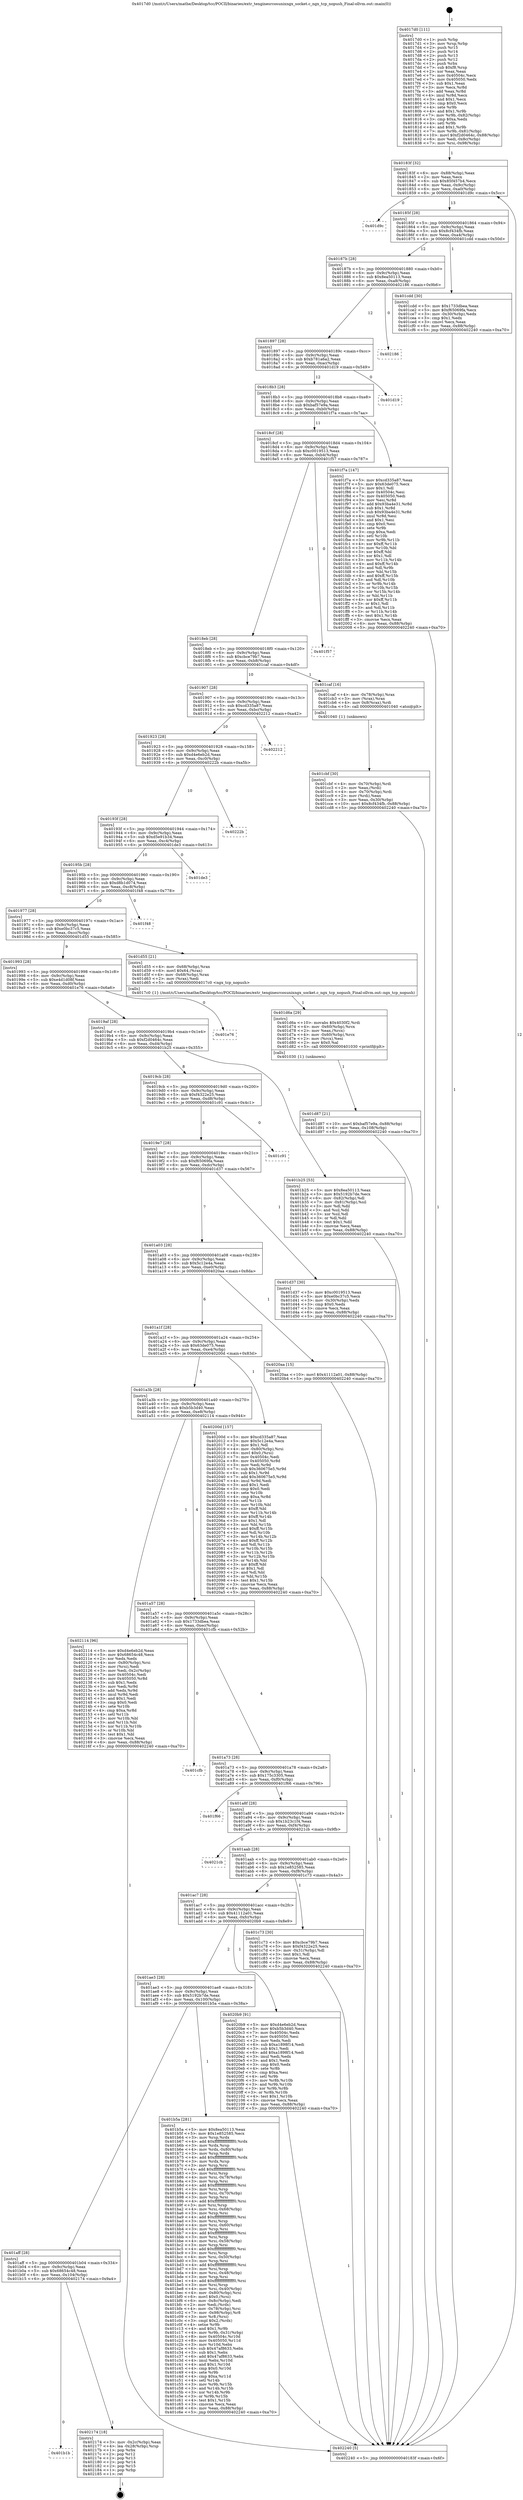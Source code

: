 digraph "0x4017d0" {
  label = "0x4017d0 (/mnt/c/Users/mathe/Desktop/tcc/POCII/binaries/extr_tenginesrcosunixngx_socket.c_ngx_tcp_nopush_Final-ollvm.out::main(0))"
  labelloc = "t"
  node[shape=record]

  Entry [label="",width=0.3,height=0.3,shape=circle,fillcolor=black,style=filled]
  "0x40183f" [label="{
     0x40183f [32]\l
     | [instrs]\l
     &nbsp;&nbsp;0x40183f \<+6\>: mov -0x88(%rbp),%eax\l
     &nbsp;&nbsp;0x401845 \<+2\>: mov %eax,%ecx\l
     &nbsp;&nbsp;0x401847 \<+6\>: sub $0x85f457b4,%ecx\l
     &nbsp;&nbsp;0x40184d \<+6\>: mov %eax,-0x9c(%rbp)\l
     &nbsp;&nbsp;0x401853 \<+6\>: mov %ecx,-0xa0(%rbp)\l
     &nbsp;&nbsp;0x401859 \<+6\>: je 0000000000401d9c \<main+0x5cc\>\l
  }"]
  "0x401d9c" [label="{
     0x401d9c\l
  }", style=dashed]
  "0x40185f" [label="{
     0x40185f [28]\l
     | [instrs]\l
     &nbsp;&nbsp;0x40185f \<+5\>: jmp 0000000000401864 \<main+0x94\>\l
     &nbsp;&nbsp;0x401864 \<+6\>: mov -0x9c(%rbp),%eax\l
     &nbsp;&nbsp;0x40186a \<+5\>: sub $0x8cf434fb,%eax\l
     &nbsp;&nbsp;0x40186f \<+6\>: mov %eax,-0xa4(%rbp)\l
     &nbsp;&nbsp;0x401875 \<+6\>: je 0000000000401cdd \<main+0x50d\>\l
  }"]
  Exit [label="",width=0.3,height=0.3,shape=circle,fillcolor=black,style=filled,peripheries=2]
  "0x401cdd" [label="{
     0x401cdd [30]\l
     | [instrs]\l
     &nbsp;&nbsp;0x401cdd \<+5\>: mov $0x1733dbea,%eax\l
     &nbsp;&nbsp;0x401ce2 \<+5\>: mov $0xf65069fa,%ecx\l
     &nbsp;&nbsp;0x401ce7 \<+3\>: mov -0x30(%rbp),%edx\l
     &nbsp;&nbsp;0x401cea \<+3\>: cmp $0x1,%edx\l
     &nbsp;&nbsp;0x401ced \<+3\>: cmovl %ecx,%eax\l
     &nbsp;&nbsp;0x401cf0 \<+6\>: mov %eax,-0x88(%rbp)\l
     &nbsp;&nbsp;0x401cf6 \<+5\>: jmp 0000000000402240 \<main+0xa70\>\l
  }"]
  "0x40187b" [label="{
     0x40187b [28]\l
     | [instrs]\l
     &nbsp;&nbsp;0x40187b \<+5\>: jmp 0000000000401880 \<main+0xb0\>\l
     &nbsp;&nbsp;0x401880 \<+6\>: mov -0x9c(%rbp),%eax\l
     &nbsp;&nbsp;0x401886 \<+5\>: sub $0x8ea50113,%eax\l
     &nbsp;&nbsp;0x40188b \<+6\>: mov %eax,-0xa8(%rbp)\l
     &nbsp;&nbsp;0x401891 \<+6\>: je 0000000000402186 \<main+0x9b6\>\l
  }"]
  "0x401b1b" [label="{
     0x401b1b\l
  }", style=dashed]
  "0x402186" [label="{
     0x402186\l
  }", style=dashed]
  "0x401897" [label="{
     0x401897 [28]\l
     | [instrs]\l
     &nbsp;&nbsp;0x401897 \<+5\>: jmp 000000000040189c \<main+0xcc\>\l
     &nbsp;&nbsp;0x40189c \<+6\>: mov -0x9c(%rbp),%eax\l
     &nbsp;&nbsp;0x4018a2 \<+5\>: sub $0xb781a6a2,%eax\l
     &nbsp;&nbsp;0x4018a7 \<+6\>: mov %eax,-0xac(%rbp)\l
     &nbsp;&nbsp;0x4018ad \<+6\>: je 0000000000401d19 \<main+0x549\>\l
  }"]
  "0x402174" [label="{
     0x402174 [18]\l
     | [instrs]\l
     &nbsp;&nbsp;0x402174 \<+3\>: mov -0x2c(%rbp),%eax\l
     &nbsp;&nbsp;0x402177 \<+4\>: lea -0x28(%rbp),%rsp\l
     &nbsp;&nbsp;0x40217b \<+1\>: pop %rbx\l
     &nbsp;&nbsp;0x40217c \<+2\>: pop %r12\l
     &nbsp;&nbsp;0x40217e \<+2\>: pop %r13\l
     &nbsp;&nbsp;0x402180 \<+2\>: pop %r14\l
     &nbsp;&nbsp;0x402182 \<+2\>: pop %r15\l
     &nbsp;&nbsp;0x402184 \<+1\>: pop %rbp\l
     &nbsp;&nbsp;0x402185 \<+1\>: ret\l
  }"]
  "0x401d19" [label="{
     0x401d19\l
  }", style=dashed]
  "0x4018b3" [label="{
     0x4018b3 [28]\l
     | [instrs]\l
     &nbsp;&nbsp;0x4018b3 \<+5\>: jmp 00000000004018b8 \<main+0xe8\>\l
     &nbsp;&nbsp;0x4018b8 \<+6\>: mov -0x9c(%rbp),%eax\l
     &nbsp;&nbsp;0x4018be \<+5\>: sub $0xbaf57e9a,%eax\l
     &nbsp;&nbsp;0x4018c3 \<+6\>: mov %eax,-0xb0(%rbp)\l
     &nbsp;&nbsp;0x4018c9 \<+6\>: je 0000000000401f7a \<main+0x7aa\>\l
  }"]
  "0x401d87" [label="{
     0x401d87 [21]\l
     | [instrs]\l
     &nbsp;&nbsp;0x401d87 \<+10\>: movl $0xbaf57e9a,-0x88(%rbp)\l
     &nbsp;&nbsp;0x401d91 \<+6\>: mov %eax,-0x108(%rbp)\l
     &nbsp;&nbsp;0x401d97 \<+5\>: jmp 0000000000402240 \<main+0xa70\>\l
  }"]
  "0x401f7a" [label="{
     0x401f7a [147]\l
     | [instrs]\l
     &nbsp;&nbsp;0x401f7a \<+5\>: mov $0xcd335a87,%eax\l
     &nbsp;&nbsp;0x401f7f \<+5\>: mov $0x63de075,%ecx\l
     &nbsp;&nbsp;0x401f84 \<+2\>: mov $0x1,%dl\l
     &nbsp;&nbsp;0x401f86 \<+7\>: mov 0x40504c,%esi\l
     &nbsp;&nbsp;0x401f8d \<+7\>: mov 0x405050,%edi\l
     &nbsp;&nbsp;0x401f94 \<+3\>: mov %esi,%r8d\l
     &nbsp;&nbsp;0x401f97 \<+7\>: add $0x93ba4e31,%r8d\l
     &nbsp;&nbsp;0x401f9e \<+4\>: sub $0x1,%r8d\l
     &nbsp;&nbsp;0x401fa2 \<+7\>: sub $0x93ba4e31,%r8d\l
     &nbsp;&nbsp;0x401fa9 \<+4\>: imul %r8d,%esi\l
     &nbsp;&nbsp;0x401fad \<+3\>: and $0x1,%esi\l
     &nbsp;&nbsp;0x401fb0 \<+3\>: cmp $0x0,%esi\l
     &nbsp;&nbsp;0x401fb3 \<+4\>: sete %r9b\l
     &nbsp;&nbsp;0x401fb7 \<+3\>: cmp $0xa,%edi\l
     &nbsp;&nbsp;0x401fba \<+4\>: setl %r10b\l
     &nbsp;&nbsp;0x401fbe \<+3\>: mov %r9b,%r11b\l
     &nbsp;&nbsp;0x401fc1 \<+4\>: xor $0xff,%r11b\l
     &nbsp;&nbsp;0x401fc5 \<+3\>: mov %r10b,%bl\l
     &nbsp;&nbsp;0x401fc8 \<+3\>: xor $0xff,%bl\l
     &nbsp;&nbsp;0x401fcb \<+3\>: xor $0x1,%dl\l
     &nbsp;&nbsp;0x401fce \<+3\>: mov %r11b,%r14b\l
     &nbsp;&nbsp;0x401fd1 \<+4\>: and $0xff,%r14b\l
     &nbsp;&nbsp;0x401fd5 \<+3\>: and %dl,%r9b\l
     &nbsp;&nbsp;0x401fd8 \<+3\>: mov %bl,%r15b\l
     &nbsp;&nbsp;0x401fdb \<+4\>: and $0xff,%r15b\l
     &nbsp;&nbsp;0x401fdf \<+3\>: and %dl,%r10b\l
     &nbsp;&nbsp;0x401fe2 \<+3\>: or %r9b,%r14b\l
     &nbsp;&nbsp;0x401fe5 \<+3\>: or %r10b,%r15b\l
     &nbsp;&nbsp;0x401fe8 \<+3\>: xor %r15b,%r14b\l
     &nbsp;&nbsp;0x401feb \<+3\>: or %bl,%r11b\l
     &nbsp;&nbsp;0x401fee \<+4\>: xor $0xff,%r11b\l
     &nbsp;&nbsp;0x401ff2 \<+3\>: or $0x1,%dl\l
     &nbsp;&nbsp;0x401ff5 \<+3\>: and %dl,%r11b\l
     &nbsp;&nbsp;0x401ff8 \<+3\>: or %r11b,%r14b\l
     &nbsp;&nbsp;0x401ffb \<+4\>: test $0x1,%r14b\l
     &nbsp;&nbsp;0x401fff \<+3\>: cmovne %ecx,%eax\l
     &nbsp;&nbsp;0x402002 \<+6\>: mov %eax,-0x88(%rbp)\l
     &nbsp;&nbsp;0x402008 \<+5\>: jmp 0000000000402240 \<main+0xa70\>\l
  }"]
  "0x4018cf" [label="{
     0x4018cf [28]\l
     | [instrs]\l
     &nbsp;&nbsp;0x4018cf \<+5\>: jmp 00000000004018d4 \<main+0x104\>\l
     &nbsp;&nbsp;0x4018d4 \<+6\>: mov -0x9c(%rbp),%eax\l
     &nbsp;&nbsp;0x4018da \<+5\>: sub $0xc0019513,%eax\l
     &nbsp;&nbsp;0x4018df \<+6\>: mov %eax,-0xb4(%rbp)\l
     &nbsp;&nbsp;0x4018e5 \<+6\>: je 0000000000401f57 \<main+0x787\>\l
  }"]
  "0x401d6a" [label="{
     0x401d6a [29]\l
     | [instrs]\l
     &nbsp;&nbsp;0x401d6a \<+10\>: movabs $0x4030f2,%rdi\l
     &nbsp;&nbsp;0x401d74 \<+4\>: mov -0x60(%rbp),%rcx\l
     &nbsp;&nbsp;0x401d78 \<+2\>: mov %eax,(%rcx)\l
     &nbsp;&nbsp;0x401d7a \<+4\>: mov -0x60(%rbp),%rcx\l
     &nbsp;&nbsp;0x401d7e \<+2\>: mov (%rcx),%esi\l
     &nbsp;&nbsp;0x401d80 \<+2\>: mov $0x0,%al\l
     &nbsp;&nbsp;0x401d82 \<+5\>: call 0000000000401030 \<printf@plt\>\l
     | [calls]\l
     &nbsp;&nbsp;0x401030 \{1\} (unknown)\l
  }"]
  "0x401f57" [label="{
     0x401f57\l
  }", style=dashed]
  "0x4018eb" [label="{
     0x4018eb [28]\l
     | [instrs]\l
     &nbsp;&nbsp;0x4018eb \<+5\>: jmp 00000000004018f0 \<main+0x120\>\l
     &nbsp;&nbsp;0x4018f0 \<+6\>: mov -0x9c(%rbp),%eax\l
     &nbsp;&nbsp;0x4018f6 \<+5\>: sub $0xcbce79b7,%eax\l
     &nbsp;&nbsp;0x4018fb \<+6\>: mov %eax,-0xb8(%rbp)\l
     &nbsp;&nbsp;0x401901 \<+6\>: je 0000000000401caf \<main+0x4df\>\l
  }"]
  "0x401cbf" [label="{
     0x401cbf [30]\l
     | [instrs]\l
     &nbsp;&nbsp;0x401cbf \<+4\>: mov -0x70(%rbp),%rdi\l
     &nbsp;&nbsp;0x401cc3 \<+2\>: mov %eax,(%rdi)\l
     &nbsp;&nbsp;0x401cc5 \<+4\>: mov -0x70(%rbp),%rdi\l
     &nbsp;&nbsp;0x401cc9 \<+2\>: mov (%rdi),%eax\l
     &nbsp;&nbsp;0x401ccb \<+3\>: mov %eax,-0x30(%rbp)\l
     &nbsp;&nbsp;0x401cce \<+10\>: movl $0x8cf434fb,-0x88(%rbp)\l
     &nbsp;&nbsp;0x401cd8 \<+5\>: jmp 0000000000402240 \<main+0xa70\>\l
  }"]
  "0x401caf" [label="{
     0x401caf [16]\l
     | [instrs]\l
     &nbsp;&nbsp;0x401caf \<+4\>: mov -0x78(%rbp),%rax\l
     &nbsp;&nbsp;0x401cb3 \<+3\>: mov (%rax),%rax\l
     &nbsp;&nbsp;0x401cb6 \<+4\>: mov 0x8(%rax),%rdi\l
     &nbsp;&nbsp;0x401cba \<+5\>: call 0000000000401040 \<atoi@plt\>\l
     | [calls]\l
     &nbsp;&nbsp;0x401040 \{1\} (unknown)\l
  }"]
  "0x401907" [label="{
     0x401907 [28]\l
     | [instrs]\l
     &nbsp;&nbsp;0x401907 \<+5\>: jmp 000000000040190c \<main+0x13c\>\l
     &nbsp;&nbsp;0x40190c \<+6\>: mov -0x9c(%rbp),%eax\l
     &nbsp;&nbsp;0x401912 \<+5\>: sub $0xcd335a87,%eax\l
     &nbsp;&nbsp;0x401917 \<+6\>: mov %eax,-0xbc(%rbp)\l
     &nbsp;&nbsp;0x40191d \<+6\>: je 0000000000402212 \<main+0xa42\>\l
  }"]
  "0x401aff" [label="{
     0x401aff [28]\l
     | [instrs]\l
     &nbsp;&nbsp;0x401aff \<+5\>: jmp 0000000000401b04 \<main+0x334\>\l
     &nbsp;&nbsp;0x401b04 \<+6\>: mov -0x9c(%rbp),%eax\l
     &nbsp;&nbsp;0x401b0a \<+5\>: sub $0x68654c48,%eax\l
     &nbsp;&nbsp;0x401b0f \<+6\>: mov %eax,-0x104(%rbp)\l
     &nbsp;&nbsp;0x401b15 \<+6\>: je 0000000000402174 \<main+0x9a4\>\l
  }"]
  "0x402212" [label="{
     0x402212\l
  }", style=dashed]
  "0x401923" [label="{
     0x401923 [28]\l
     | [instrs]\l
     &nbsp;&nbsp;0x401923 \<+5\>: jmp 0000000000401928 \<main+0x158\>\l
     &nbsp;&nbsp;0x401928 \<+6\>: mov -0x9c(%rbp),%eax\l
     &nbsp;&nbsp;0x40192e \<+5\>: sub $0xd4e6eb2d,%eax\l
     &nbsp;&nbsp;0x401933 \<+6\>: mov %eax,-0xc0(%rbp)\l
     &nbsp;&nbsp;0x401939 \<+6\>: je 000000000040222b \<main+0xa5b\>\l
  }"]
  "0x401b5a" [label="{
     0x401b5a [281]\l
     | [instrs]\l
     &nbsp;&nbsp;0x401b5a \<+5\>: mov $0x8ea50113,%eax\l
     &nbsp;&nbsp;0x401b5f \<+5\>: mov $0x1e852585,%ecx\l
     &nbsp;&nbsp;0x401b64 \<+3\>: mov %rsp,%rdx\l
     &nbsp;&nbsp;0x401b67 \<+4\>: add $0xfffffffffffffff0,%rdx\l
     &nbsp;&nbsp;0x401b6b \<+3\>: mov %rdx,%rsp\l
     &nbsp;&nbsp;0x401b6e \<+4\>: mov %rdx,-0x80(%rbp)\l
     &nbsp;&nbsp;0x401b72 \<+3\>: mov %rsp,%rdx\l
     &nbsp;&nbsp;0x401b75 \<+4\>: add $0xfffffffffffffff0,%rdx\l
     &nbsp;&nbsp;0x401b79 \<+3\>: mov %rdx,%rsp\l
     &nbsp;&nbsp;0x401b7c \<+3\>: mov %rsp,%rsi\l
     &nbsp;&nbsp;0x401b7f \<+4\>: add $0xfffffffffffffff0,%rsi\l
     &nbsp;&nbsp;0x401b83 \<+3\>: mov %rsi,%rsp\l
     &nbsp;&nbsp;0x401b86 \<+4\>: mov %rsi,-0x78(%rbp)\l
     &nbsp;&nbsp;0x401b8a \<+3\>: mov %rsp,%rsi\l
     &nbsp;&nbsp;0x401b8d \<+4\>: add $0xfffffffffffffff0,%rsi\l
     &nbsp;&nbsp;0x401b91 \<+3\>: mov %rsi,%rsp\l
     &nbsp;&nbsp;0x401b94 \<+4\>: mov %rsi,-0x70(%rbp)\l
     &nbsp;&nbsp;0x401b98 \<+3\>: mov %rsp,%rsi\l
     &nbsp;&nbsp;0x401b9b \<+4\>: add $0xfffffffffffffff0,%rsi\l
     &nbsp;&nbsp;0x401b9f \<+3\>: mov %rsi,%rsp\l
     &nbsp;&nbsp;0x401ba2 \<+4\>: mov %rsi,-0x68(%rbp)\l
     &nbsp;&nbsp;0x401ba6 \<+3\>: mov %rsp,%rsi\l
     &nbsp;&nbsp;0x401ba9 \<+4\>: add $0xfffffffffffffff0,%rsi\l
     &nbsp;&nbsp;0x401bad \<+3\>: mov %rsi,%rsp\l
     &nbsp;&nbsp;0x401bb0 \<+4\>: mov %rsi,-0x60(%rbp)\l
     &nbsp;&nbsp;0x401bb4 \<+3\>: mov %rsp,%rsi\l
     &nbsp;&nbsp;0x401bb7 \<+4\>: add $0xfffffffffffffff0,%rsi\l
     &nbsp;&nbsp;0x401bbb \<+3\>: mov %rsi,%rsp\l
     &nbsp;&nbsp;0x401bbe \<+4\>: mov %rsi,-0x58(%rbp)\l
     &nbsp;&nbsp;0x401bc2 \<+3\>: mov %rsp,%rsi\l
     &nbsp;&nbsp;0x401bc5 \<+4\>: add $0xfffffffffffffff0,%rsi\l
     &nbsp;&nbsp;0x401bc9 \<+3\>: mov %rsi,%rsp\l
     &nbsp;&nbsp;0x401bcc \<+4\>: mov %rsi,-0x50(%rbp)\l
     &nbsp;&nbsp;0x401bd0 \<+3\>: mov %rsp,%rsi\l
     &nbsp;&nbsp;0x401bd3 \<+4\>: add $0xfffffffffffffff0,%rsi\l
     &nbsp;&nbsp;0x401bd7 \<+3\>: mov %rsi,%rsp\l
     &nbsp;&nbsp;0x401bda \<+4\>: mov %rsi,-0x48(%rbp)\l
     &nbsp;&nbsp;0x401bde \<+3\>: mov %rsp,%rsi\l
     &nbsp;&nbsp;0x401be1 \<+4\>: add $0xfffffffffffffff0,%rsi\l
     &nbsp;&nbsp;0x401be5 \<+3\>: mov %rsi,%rsp\l
     &nbsp;&nbsp;0x401be8 \<+4\>: mov %rsi,-0x40(%rbp)\l
     &nbsp;&nbsp;0x401bec \<+4\>: mov -0x80(%rbp),%rsi\l
     &nbsp;&nbsp;0x401bf0 \<+6\>: movl $0x0,(%rsi)\l
     &nbsp;&nbsp;0x401bf6 \<+6\>: mov -0x8c(%rbp),%edi\l
     &nbsp;&nbsp;0x401bfc \<+2\>: mov %edi,(%rdx)\l
     &nbsp;&nbsp;0x401bfe \<+4\>: mov -0x78(%rbp),%rsi\l
     &nbsp;&nbsp;0x401c02 \<+7\>: mov -0x98(%rbp),%r8\l
     &nbsp;&nbsp;0x401c09 \<+3\>: mov %r8,(%rsi)\l
     &nbsp;&nbsp;0x401c0c \<+3\>: cmpl $0x2,(%rdx)\l
     &nbsp;&nbsp;0x401c0f \<+4\>: setne %r9b\l
     &nbsp;&nbsp;0x401c13 \<+4\>: and $0x1,%r9b\l
     &nbsp;&nbsp;0x401c17 \<+4\>: mov %r9b,-0x31(%rbp)\l
     &nbsp;&nbsp;0x401c1b \<+8\>: mov 0x40504c,%r10d\l
     &nbsp;&nbsp;0x401c23 \<+8\>: mov 0x405050,%r11d\l
     &nbsp;&nbsp;0x401c2b \<+3\>: mov %r10d,%ebx\l
     &nbsp;&nbsp;0x401c2e \<+6\>: sub $0x47af8633,%ebx\l
     &nbsp;&nbsp;0x401c34 \<+3\>: sub $0x1,%ebx\l
     &nbsp;&nbsp;0x401c37 \<+6\>: add $0x47af8633,%ebx\l
     &nbsp;&nbsp;0x401c3d \<+4\>: imul %ebx,%r10d\l
     &nbsp;&nbsp;0x401c41 \<+4\>: and $0x1,%r10d\l
     &nbsp;&nbsp;0x401c45 \<+4\>: cmp $0x0,%r10d\l
     &nbsp;&nbsp;0x401c49 \<+4\>: sete %r9b\l
     &nbsp;&nbsp;0x401c4d \<+4\>: cmp $0xa,%r11d\l
     &nbsp;&nbsp;0x401c51 \<+4\>: setl %r14b\l
     &nbsp;&nbsp;0x401c55 \<+3\>: mov %r9b,%r15b\l
     &nbsp;&nbsp;0x401c58 \<+3\>: and %r14b,%r15b\l
     &nbsp;&nbsp;0x401c5b \<+3\>: xor %r14b,%r9b\l
     &nbsp;&nbsp;0x401c5e \<+3\>: or %r9b,%r15b\l
     &nbsp;&nbsp;0x401c61 \<+4\>: test $0x1,%r15b\l
     &nbsp;&nbsp;0x401c65 \<+3\>: cmovne %ecx,%eax\l
     &nbsp;&nbsp;0x401c68 \<+6\>: mov %eax,-0x88(%rbp)\l
     &nbsp;&nbsp;0x401c6e \<+5\>: jmp 0000000000402240 \<main+0xa70\>\l
  }"]
  "0x40222b" [label="{
     0x40222b\l
  }", style=dashed]
  "0x40193f" [label="{
     0x40193f [28]\l
     | [instrs]\l
     &nbsp;&nbsp;0x40193f \<+5\>: jmp 0000000000401944 \<main+0x174\>\l
     &nbsp;&nbsp;0x401944 \<+6\>: mov -0x9c(%rbp),%eax\l
     &nbsp;&nbsp;0x40194a \<+5\>: sub $0xd5e91b34,%eax\l
     &nbsp;&nbsp;0x40194f \<+6\>: mov %eax,-0xc4(%rbp)\l
     &nbsp;&nbsp;0x401955 \<+6\>: je 0000000000401de3 \<main+0x613\>\l
  }"]
  "0x401ae3" [label="{
     0x401ae3 [28]\l
     | [instrs]\l
     &nbsp;&nbsp;0x401ae3 \<+5\>: jmp 0000000000401ae8 \<main+0x318\>\l
     &nbsp;&nbsp;0x401ae8 \<+6\>: mov -0x9c(%rbp),%eax\l
     &nbsp;&nbsp;0x401aee \<+5\>: sub $0x5192b7de,%eax\l
     &nbsp;&nbsp;0x401af3 \<+6\>: mov %eax,-0x100(%rbp)\l
     &nbsp;&nbsp;0x401af9 \<+6\>: je 0000000000401b5a \<main+0x38a\>\l
  }"]
  "0x401de3" [label="{
     0x401de3\l
  }", style=dashed]
  "0x40195b" [label="{
     0x40195b [28]\l
     | [instrs]\l
     &nbsp;&nbsp;0x40195b \<+5\>: jmp 0000000000401960 \<main+0x190\>\l
     &nbsp;&nbsp;0x401960 \<+6\>: mov -0x9c(%rbp),%eax\l
     &nbsp;&nbsp;0x401966 \<+5\>: sub $0xd8b1d074,%eax\l
     &nbsp;&nbsp;0x40196b \<+6\>: mov %eax,-0xc8(%rbp)\l
     &nbsp;&nbsp;0x401971 \<+6\>: je 0000000000401f48 \<main+0x778\>\l
  }"]
  "0x4020b9" [label="{
     0x4020b9 [91]\l
     | [instrs]\l
     &nbsp;&nbsp;0x4020b9 \<+5\>: mov $0xd4e6eb2d,%eax\l
     &nbsp;&nbsp;0x4020be \<+5\>: mov $0xb5b3d40,%ecx\l
     &nbsp;&nbsp;0x4020c3 \<+7\>: mov 0x40504c,%edx\l
     &nbsp;&nbsp;0x4020ca \<+7\>: mov 0x405050,%esi\l
     &nbsp;&nbsp;0x4020d1 \<+2\>: mov %edx,%edi\l
     &nbsp;&nbsp;0x4020d3 \<+6\>: sub $0xa1898f14,%edi\l
     &nbsp;&nbsp;0x4020d9 \<+3\>: sub $0x1,%edi\l
     &nbsp;&nbsp;0x4020dc \<+6\>: add $0xa1898f14,%edi\l
     &nbsp;&nbsp;0x4020e2 \<+3\>: imul %edi,%edx\l
     &nbsp;&nbsp;0x4020e5 \<+3\>: and $0x1,%edx\l
     &nbsp;&nbsp;0x4020e8 \<+3\>: cmp $0x0,%edx\l
     &nbsp;&nbsp;0x4020eb \<+4\>: sete %r8b\l
     &nbsp;&nbsp;0x4020ef \<+3\>: cmp $0xa,%esi\l
     &nbsp;&nbsp;0x4020f2 \<+4\>: setl %r9b\l
     &nbsp;&nbsp;0x4020f6 \<+3\>: mov %r8b,%r10b\l
     &nbsp;&nbsp;0x4020f9 \<+3\>: and %r9b,%r10b\l
     &nbsp;&nbsp;0x4020fc \<+3\>: xor %r9b,%r8b\l
     &nbsp;&nbsp;0x4020ff \<+3\>: or %r8b,%r10b\l
     &nbsp;&nbsp;0x402102 \<+4\>: test $0x1,%r10b\l
     &nbsp;&nbsp;0x402106 \<+3\>: cmovne %ecx,%eax\l
     &nbsp;&nbsp;0x402109 \<+6\>: mov %eax,-0x88(%rbp)\l
     &nbsp;&nbsp;0x40210f \<+5\>: jmp 0000000000402240 \<main+0xa70\>\l
  }"]
  "0x401f48" [label="{
     0x401f48\l
  }", style=dashed]
  "0x401977" [label="{
     0x401977 [28]\l
     | [instrs]\l
     &nbsp;&nbsp;0x401977 \<+5\>: jmp 000000000040197c \<main+0x1ac\>\l
     &nbsp;&nbsp;0x40197c \<+6\>: mov -0x9c(%rbp),%eax\l
     &nbsp;&nbsp;0x401982 \<+5\>: sub $0xe0bc37c5,%eax\l
     &nbsp;&nbsp;0x401987 \<+6\>: mov %eax,-0xcc(%rbp)\l
     &nbsp;&nbsp;0x40198d \<+6\>: je 0000000000401d55 \<main+0x585\>\l
  }"]
  "0x401ac7" [label="{
     0x401ac7 [28]\l
     | [instrs]\l
     &nbsp;&nbsp;0x401ac7 \<+5\>: jmp 0000000000401acc \<main+0x2fc\>\l
     &nbsp;&nbsp;0x401acc \<+6\>: mov -0x9c(%rbp),%eax\l
     &nbsp;&nbsp;0x401ad2 \<+5\>: sub $0x41112a01,%eax\l
     &nbsp;&nbsp;0x401ad7 \<+6\>: mov %eax,-0xfc(%rbp)\l
     &nbsp;&nbsp;0x401add \<+6\>: je 00000000004020b9 \<main+0x8e9\>\l
  }"]
  "0x401d55" [label="{
     0x401d55 [21]\l
     | [instrs]\l
     &nbsp;&nbsp;0x401d55 \<+4\>: mov -0x68(%rbp),%rax\l
     &nbsp;&nbsp;0x401d59 \<+6\>: movl $0x64,(%rax)\l
     &nbsp;&nbsp;0x401d5f \<+4\>: mov -0x68(%rbp),%rax\l
     &nbsp;&nbsp;0x401d63 \<+2\>: mov (%rax),%edi\l
     &nbsp;&nbsp;0x401d65 \<+5\>: call 00000000004017c0 \<ngx_tcp_nopush\>\l
     | [calls]\l
     &nbsp;&nbsp;0x4017c0 \{1\} (/mnt/c/Users/mathe/Desktop/tcc/POCII/binaries/extr_tenginesrcosunixngx_socket.c_ngx_tcp_nopush_Final-ollvm.out::ngx_tcp_nopush)\l
  }"]
  "0x401993" [label="{
     0x401993 [28]\l
     | [instrs]\l
     &nbsp;&nbsp;0x401993 \<+5\>: jmp 0000000000401998 \<main+0x1c8\>\l
     &nbsp;&nbsp;0x401998 \<+6\>: mov -0x9c(%rbp),%eax\l
     &nbsp;&nbsp;0x40199e \<+5\>: sub $0xe4d1d08f,%eax\l
     &nbsp;&nbsp;0x4019a3 \<+6\>: mov %eax,-0xd0(%rbp)\l
     &nbsp;&nbsp;0x4019a9 \<+6\>: je 0000000000401e76 \<main+0x6a6\>\l
  }"]
  "0x401c73" [label="{
     0x401c73 [30]\l
     | [instrs]\l
     &nbsp;&nbsp;0x401c73 \<+5\>: mov $0xcbce79b7,%eax\l
     &nbsp;&nbsp;0x401c78 \<+5\>: mov $0xf4322e25,%ecx\l
     &nbsp;&nbsp;0x401c7d \<+3\>: mov -0x31(%rbp),%dl\l
     &nbsp;&nbsp;0x401c80 \<+3\>: test $0x1,%dl\l
     &nbsp;&nbsp;0x401c83 \<+3\>: cmovne %ecx,%eax\l
     &nbsp;&nbsp;0x401c86 \<+6\>: mov %eax,-0x88(%rbp)\l
     &nbsp;&nbsp;0x401c8c \<+5\>: jmp 0000000000402240 \<main+0xa70\>\l
  }"]
  "0x401e76" [label="{
     0x401e76\l
  }", style=dashed]
  "0x4019af" [label="{
     0x4019af [28]\l
     | [instrs]\l
     &nbsp;&nbsp;0x4019af \<+5\>: jmp 00000000004019b4 \<main+0x1e4\>\l
     &nbsp;&nbsp;0x4019b4 \<+6\>: mov -0x9c(%rbp),%eax\l
     &nbsp;&nbsp;0x4019ba \<+5\>: sub $0xf2d0464c,%eax\l
     &nbsp;&nbsp;0x4019bf \<+6\>: mov %eax,-0xd4(%rbp)\l
     &nbsp;&nbsp;0x4019c5 \<+6\>: je 0000000000401b25 \<main+0x355\>\l
  }"]
  "0x401aab" [label="{
     0x401aab [28]\l
     | [instrs]\l
     &nbsp;&nbsp;0x401aab \<+5\>: jmp 0000000000401ab0 \<main+0x2e0\>\l
     &nbsp;&nbsp;0x401ab0 \<+6\>: mov -0x9c(%rbp),%eax\l
     &nbsp;&nbsp;0x401ab6 \<+5\>: sub $0x1e852585,%eax\l
     &nbsp;&nbsp;0x401abb \<+6\>: mov %eax,-0xf8(%rbp)\l
     &nbsp;&nbsp;0x401ac1 \<+6\>: je 0000000000401c73 \<main+0x4a3\>\l
  }"]
  "0x401b25" [label="{
     0x401b25 [53]\l
     | [instrs]\l
     &nbsp;&nbsp;0x401b25 \<+5\>: mov $0x8ea50113,%eax\l
     &nbsp;&nbsp;0x401b2a \<+5\>: mov $0x5192b7de,%ecx\l
     &nbsp;&nbsp;0x401b2f \<+6\>: mov -0x82(%rbp),%dl\l
     &nbsp;&nbsp;0x401b35 \<+7\>: mov -0x81(%rbp),%sil\l
     &nbsp;&nbsp;0x401b3c \<+3\>: mov %dl,%dil\l
     &nbsp;&nbsp;0x401b3f \<+3\>: and %sil,%dil\l
     &nbsp;&nbsp;0x401b42 \<+3\>: xor %sil,%dl\l
     &nbsp;&nbsp;0x401b45 \<+3\>: or %dl,%dil\l
     &nbsp;&nbsp;0x401b48 \<+4\>: test $0x1,%dil\l
     &nbsp;&nbsp;0x401b4c \<+3\>: cmovne %ecx,%eax\l
     &nbsp;&nbsp;0x401b4f \<+6\>: mov %eax,-0x88(%rbp)\l
     &nbsp;&nbsp;0x401b55 \<+5\>: jmp 0000000000402240 \<main+0xa70\>\l
  }"]
  "0x4019cb" [label="{
     0x4019cb [28]\l
     | [instrs]\l
     &nbsp;&nbsp;0x4019cb \<+5\>: jmp 00000000004019d0 \<main+0x200\>\l
     &nbsp;&nbsp;0x4019d0 \<+6\>: mov -0x9c(%rbp),%eax\l
     &nbsp;&nbsp;0x4019d6 \<+5\>: sub $0xf4322e25,%eax\l
     &nbsp;&nbsp;0x4019db \<+6\>: mov %eax,-0xd8(%rbp)\l
     &nbsp;&nbsp;0x4019e1 \<+6\>: je 0000000000401c91 \<main+0x4c1\>\l
  }"]
  "0x402240" [label="{
     0x402240 [5]\l
     | [instrs]\l
     &nbsp;&nbsp;0x402240 \<+5\>: jmp 000000000040183f \<main+0x6f\>\l
  }"]
  "0x4017d0" [label="{
     0x4017d0 [111]\l
     | [instrs]\l
     &nbsp;&nbsp;0x4017d0 \<+1\>: push %rbp\l
     &nbsp;&nbsp;0x4017d1 \<+3\>: mov %rsp,%rbp\l
     &nbsp;&nbsp;0x4017d4 \<+2\>: push %r15\l
     &nbsp;&nbsp;0x4017d6 \<+2\>: push %r14\l
     &nbsp;&nbsp;0x4017d8 \<+2\>: push %r13\l
     &nbsp;&nbsp;0x4017da \<+2\>: push %r12\l
     &nbsp;&nbsp;0x4017dc \<+1\>: push %rbx\l
     &nbsp;&nbsp;0x4017dd \<+7\>: sub $0xf8,%rsp\l
     &nbsp;&nbsp;0x4017e4 \<+2\>: xor %eax,%eax\l
     &nbsp;&nbsp;0x4017e6 \<+7\>: mov 0x40504c,%ecx\l
     &nbsp;&nbsp;0x4017ed \<+7\>: mov 0x405050,%edx\l
     &nbsp;&nbsp;0x4017f4 \<+3\>: sub $0x1,%eax\l
     &nbsp;&nbsp;0x4017f7 \<+3\>: mov %ecx,%r8d\l
     &nbsp;&nbsp;0x4017fa \<+3\>: add %eax,%r8d\l
     &nbsp;&nbsp;0x4017fd \<+4\>: imul %r8d,%ecx\l
     &nbsp;&nbsp;0x401801 \<+3\>: and $0x1,%ecx\l
     &nbsp;&nbsp;0x401804 \<+3\>: cmp $0x0,%ecx\l
     &nbsp;&nbsp;0x401807 \<+4\>: sete %r9b\l
     &nbsp;&nbsp;0x40180b \<+4\>: and $0x1,%r9b\l
     &nbsp;&nbsp;0x40180f \<+7\>: mov %r9b,-0x82(%rbp)\l
     &nbsp;&nbsp;0x401816 \<+3\>: cmp $0xa,%edx\l
     &nbsp;&nbsp;0x401819 \<+4\>: setl %r9b\l
     &nbsp;&nbsp;0x40181d \<+4\>: and $0x1,%r9b\l
     &nbsp;&nbsp;0x401821 \<+7\>: mov %r9b,-0x81(%rbp)\l
     &nbsp;&nbsp;0x401828 \<+10\>: movl $0xf2d0464c,-0x88(%rbp)\l
     &nbsp;&nbsp;0x401832 \<+6\>: mov %edi,-0x8c(%rbp)\l
     &nbsp;&nbsp;0x401838 \<+7\>: mov %rsi,-0x98(%rbp)\l
  }"]
  "0x4021cb" [label="{
     0x4021cb\l
  }", style=dashed]
  "0x401c91" [label="{
     0x401c91\l
  }", style=dashed]
  "0x4019e7" [label="{
     0x4019e7 [28]\l
     | [instrs]\l
     &nbsp;&nbsp;0x4019e7 \<+5\>: jmp 00000000004019ec \<main+0x21c\>\l
     &nbsp;&nbsp;0x4019ec \<+6\>: mov -0x9c(%rbp),%eax\l
     &nbsp;&nbsp;0x4019f2 \<+5\>: sub $0xf65069fa,%eax\l
     &nbsp;&nbsp;0x4019f7 \<+6\>: mov %eax,-0xdc(%rbp)\l
     &nbsp;&nbsp;0x4019fd \<+6\>: je 0000000000401d37 \<main+0x567\>\l
  }"]
  "0x401a8f" [label="{
     0x401a8f [28]\l
     | [instrs]\l
     &nbsp;&nbsp;0x401a8f \<+5\>: jmp 0000000000401a94 \<main+0x2c4\>\l
     &nbsp;&nbsp;0x401a94 \<+6\>: mov -0x9c(%rbp),%eax\l
     &nbsp;&nbsp;0x401a9a \<+5\>: sub $0x1b23c1f4,%eax\l
     &nbsp;&nbsp;0x401a9f \<+6\>: mov %eax,-0xf4(%rbp)\l
     &nbsp;&nbsp;0x401aa5 \<+6\>: je 00000000004021cb \<main+0x9fb\>\l
  }"]
  "0x401d37" [label="{
     0x401d37 [30]\l
     | [instrs]\l
     &nbsp;&nbsp;0x401d37 \<+5\>: mov $0xc0019513,%eax\l
     &nbsp;&nbsp;0x401d3c \<+5\>: mov $0xe0bc37c5,%ecx\l
     &nbsp;&nbsp;0x401d41 \<+3\>: mov -0x30(%rbp),%edx\l
     &nbsp;&nbsp;0x401d44 \<+3\>: cmp $0x0,%edx\l
     &nbsp;&nbsp;0x401d47 \<+3\>: cmove %ecx,%eax\l
     &nbsp;&nbsp;0x401d4a \<+6\>: mov %eax,-0x88(%rbp)\l
     &nbsp;&nbsp;0x401d50 \<+5\>: jmp 0000000000402240 \<main+0xa70\>\l
  }"]
  "0x401a03" [label="{
     0x401a03 [28]\l
     | [instrs]\l
     &nbsp;&nbsp;0x401a03 \<+5\>: jmp 0000000000401a08 \<main+0x238\>\l
     &nbsp;&nbsp;0x401a08 \<+6\>: mov -0x9c(%rbp),%eax\l
     &nbsp;&nbsp;0x401a0e \<+5\>: sub $0x5c12e4a,%eax\l
     &nbsp;&nbsp;0x401a13 \<+6\>: mov %eax,-0xe0(%rbp)\l
     &nbsp;&nbsp;0x401a19 \<+6\>: je 00000000004020aa \<main+0x8da\>\l
  }"]
  "0x401f66" [label="{
     0x401f66\l
  }", style=dashed]
  "0x4020aa" [label="{
     0x4020aa [15]\l
     | [instrs]\l
     &nbsp;&nbsp;0x4020aa \<+10\>: movl $0x41112a01,-0x88(%rbp)\l
     &nbsp;&nbsp;0x4020b4 \<+5\>: jmp 0000000000402240 \<main+0xa70\>\l
  }"]
  "0x401a1f" [label="{
     0x401a1f [28]\l
     | [instrs]\l
     &nbsp;&nbsp;0x401a1f \<+5\>: jmp 0000000000401a24 \<main+0x254\>\l
     &nbsp;&nbsp;0x401a24 \<+6\>: mov -0x9c(%rbp),%eax\l
     &nbsp;&nbsp;0x401a2a \<+5\>: sub $0x63de075,%eax\l
     &nbsp;&nbsp;0x401a2f \<+6\>: mov %eax,-0xe4(%rbp)\l
     &nbsp;&nbsp;0x401a35 \<+6\>: je 000000000040200d \<main+0x83d\>\l
  }"]
  "0x401a73" [label="{
     0x401a73 [28]\l
     | [instrs]\l
     &nbsp;&nbsp;0x401a73 \<+5\>: jmp 0000000000401a78 \<main+0x2a8\>\l
     &nbsp;&nbsp;0x401a78 \<+6\>: mov -0x9c(%rbp),%eax\l
     &nbsp;&nbsp;0x401a7e \<+5\>: sub $0x175c3305,%eax\l
     &nbsp;&nbsp;0x401a83 \<+6\>: mov %eax,-0xf0(%rbp)\l
     &nbsp;&nbsp;0x401a89 \<+6\>: je 0000000000401f66 \<main+0x796\>\l
  }"]
  "0x40200d" [label="{
     0x40200d [157]\l
     | [instrs]\l
     &nbsp;&nbsp;0x40200d \<+5\>: mov $0xcd335a87,%eax\l
     &nbsp;&nbsp;0x402012 \<+5\>: mov $0x5c12e4a,%ecx\l
     &nbsp;&nbsp;0x402017 \<+2\>: mov $0x1,%dl\l
     &nbsp;&nbsp;0x402019 \<+4\>: mov -0x80(%rbp),%rsi\l
     &nbsp;&nbsp;0x40201d \<+6\>: movl $0x0,(%rsi)\l
     &nbsp;&nbsp;0x402023 \<+7\>: mov 0x40504c,%edi\l
     &nbsp;&nbsp;0x40202a \<+8\>: mov 0x405050,%r8d\l
     &nbsp;&nbsp;0x402032 \<+3\>: mov %edi,%r9d\l
     &nbsp;&nbsp;0x402035 \<+7\>: sub $0x360675e5,%r9d\l
     &nbsp;&nbsp;0x40203c \<+4\>: sub $0x1,%r9d\l
     &nbsp;&nbsp;0x402040 \<+7\>: add $0x360675e5,%r9d\l
     &nbsp;&nbsp;0x402047 \<+4\>: imul %r9d,%edi\l
     &nbsp;&nbsp;0x40204b \<+3\>: and $0x1,%edi\l
     &nbsp;&nbsp;0x40204e \<+3\>: cmp $0x0,%edi\l
     &nbsp;&nbsp;0x402051 \<+4\>: sete %r10b\l
     &nbsp;&nbsp;0x402055 \<+4\>: cmp $0xa,%r8d\l
     &nbsp;&nbsp;0x402059 \<+4\>: setl %r11b\l
     &nbsp;&nbsp;0x40205d \<+3\>: mov %r10b,%bl\l
     &nbsp;&nbsp;0x402060 \<+3\>: xor $0xff,%bl\l
     &nbsp;&nbsp;0x402063 \<+3\>: mov %r11b,%r14b\l
     &nbsp;&nbsp;0x402066 \<+4\>: xor $0xff,%r14b\l
     &nbsp;&nbsp;0x40206a \<+3\>: xor $0x1,%dl\l
     &nbsp;&nbsp;0x40206d \<+3\>: mov %bl,%r15b\l
     &nbsp;&nbsp;0x402070 \<+4\>: and $0xff,%r15b\l
     &nbsp;&nbsp;0x402074 \<+3\>: and %dl,%r10b\l
     &nbsp;&nbsp;0x402077 \<+3\>: mov %r14b,%r12b\l
     &nbsp;&nbsp;0x40207a \<+4\>: and $0xff,%r12b\l
     &nbsp;&nbsp;0x40207e \<+3\>: and %dl,%r11b\l
     &nbsp;&nbsp;0x402081 \<+3\>: or %r10b,%r15b\l
     &nbsp;&nbsp;0x402084 \<+3\>: or %r11b,%r12b\l
     &nbsp;&nbsp;0x402087 \<+3\>: xor %r12b,%r15b\l
     &nbsp;&nbsp;0x40208a \<+3\>: or %r14b,%bl\l
     &nbsp;&nbsp;0x40208d \<+3\>: xor $0xff,%bl\l
     &nbsp;&nbsp;0x402090 \<+3\>: or $0x1,%dl\l
     &nbsp;&nbsp;0x402093 \<+2\>: and %dl,%bl\l
     &nbsp;&nbsp;0x402095 \<+3\>: or %bl,%r15b\l
     &nbsp;&nbsp;0x402098 \<+4\>: test $0x1,%r15b\l
     &nbsp;&nbsp;0x40209c \<+3\>: cmovne %ecx,%eax\l
     &nbsp;&nbsp;0x40209f \<+6\>: mov %eax,-0x88(%rbp)\l
     &nbsp;&nbsp;0x4020a5 \<+5\>: jmp 0000000000402240 \<main+0xa70\>\l
  }"]
  "0x401a3b" [label="{
     0x401a3b [28]\l
     | [instrs]\l
     &nbsp;&nbsp;0x401a3b \<+5\>: jmp 0000000000401a40 \<main+0x270\>\l
     &nbsp;&nbsp;0x401a40 \<+6\>: mov -0x9c(%rbp),%eax\l
     &nbsp;&nbsp;0x401a46 \<+5\>: sub $0xb5b3d40,%eax\l
     &nbsp;&nbsp;0x401a4b \<+6\>: mov %eax,-0xe8(%rbp)\l
     &nbsp;&nbsp;0x401a51 \<+6\>: je 0000000000402114 \<main+0x944\>\l
  }"]
  "0x401cfb" [label="{
     0x401cfb\l
  }", style=dashed]
  "0x402114" [label="{
     0x402114 [96]\l
     | [instrs]\l
     &nbsp;&nbsp;0x402114 \<+5\>: mov $0xd4e6eb2d,%eax\l
     &nbsp;&nbsp;0x402119 \<+5\>: mov $0x68654c48,%ecx\l
     &nbsp;&nbsp;0x40211e \<+2\>: xor %edx,%edx\l
     &nbsp;&nbsp;0x402120 \<+4\>: mov -0x80(%rbp),%rsi\l
     &nbsp;&nbsp;0x402124 \<+2\>: mov (%rsi),%edi\l
     &nbsp;&nbsp;0x402126 \<+3\>: mov %edi,-0x2c(%rbp)\l
     &nbsp;&nbsp;0x402129 \<+7\>: mov 0x40504c,%edi\l
     &nbsp;&nbsp;0x402130 \<+8\>: mov 0x405050,%r8d\l
     &nbsp;&nbsp;0x402138 \<+3\>: sub $0x1,%edx\l
     &nbsp;&nbsp;0x40213b \<+3\>: mov %edi,%r9d\l
     &nbsp;&nbsp;0x40213e \<+3\>: add %edx,%r9d\l
     &nbsp;&nbsp;0x402141 \<+4\>: imul %r9d,%edi\l
     &nbsp;&nbsp;0x402145 \<+3\>: and $0x1,%edi\l
     &nbsp;&nbsp;0x402148 \<+3\>: cmp $0x0,%edi\l
     &nbsp;&nbsp;0x40214b \<+4\>: sete %r10b\l
     &nbsp;&nbsp;0x40214f \<+4\>: cmp $0xa,%r8d\l
     &nbsp;&nbsp;0x402153 \<+4\>: setl %r11b\l
     &nbsp;&nbsp;0x402157 \<+3\>: mov %r10b,%bl\l
     &nbsp;&nbsp;0x40215a \<+3\>: and %r11b,%bl\l
     &nbsp;&nbsp;0x40215d \<+3\>: xor %r11b,%r10b\l
     &nbsp;&nbsp;0x402160 \<+3\>: or %r10b,%bl\l
     &nbsp;&nbsp;0x402163 \<+3\>: test $0x1,%bl\l
     &nbsp;&nbsp;0x402166 \<+3\>: cmovne %ecx,%eax\l
     &nbsp;&nbsp;0x402169 \<+6\>: mov %eax,-0x88(%rbp)\l
     &nbsp;&nbsp;0x40216f \<+5\>: jmp 0000000000402240 \<main+0xa70\>\l
  }"]
  "0x401a57" [label="{
     0x401a57 [28]\l
     | [instrs]\l
     &nbsp;&nbsp;0x401a57 \<+5\>: jmp 0000000000401a5c \<main+0x28c\>\l
     &nbsp;&nbsp;0x401a5c \<+6\>: mov -0x9c(%rbp),%eax\l
     &nbsp;&nbsp;0x401a62 \<+5\>: sub $0x1733dbea,%eax\l
     &nbsp;&nbsp;0x401a67 \<+6\>: mov %eax,-0xec(%rbp)\l
     &nbsp;&nbsp;0x401a6d \<+6\>: je 0000000000401cfb \<main+0x52b\>\l
  }"]
  Entry -> "0x4017d0" [label=" 1"]
  "0x40183f" -> "0x401d9c" [label=" 0"]
  "0x40183f" -> "0x40185f" [label=" 13"]
  "0x402174" -> Exit [label=" 1"]
  "0x40185f" -> "0x401cdd" [label=" 1"]
  "0x40185f" -> "0x40187b" [label=" 12"]
  "0x401aff" -> "0x401b1b" [label=" 0"]
  "0x40187b" -> "0x402186" [label=" 0"]
  "0x40187b" -> "0x401897" [label=" 12"]
  "0x401aff" -> "0x402174" [label=" 1"]
  "0x401897" -> "0x401d19" [label=" 0"]
  "0x401897" -> "0x4018b3" [label=" 12"]
  "0x402114" -> "0x402240" [label=" 1"]
  "0x4018b3" -> "0x401f7a" [label=" 1"]
  "0x4018b3" -> "0x4018cf" [label=" 11"]
  "0x4020b9" -> "0x402240" [label=" 1"]
  "0x4018cf" -> "0x401f57" [label=" 0"]
  "0x4018cf" -> "0x4018eb" [label=" 11"]
  "0x4020aa" -> "0x402240" [label=" 1"]
  "0x4018eb" -> "0x401caf" [label=" 1"]
  "0x4018eb" -> "0x401907" [label=" 10"]
  "0x40200d" -> "0x402240" [label=" 1"]
  "0x401907" -> "0x402212" [label=" 0"]
  "0x401907" -> "0x401923" [label=" 10"]
  "0x401d87" -> "0x402240" [label=" 1"]
  "0x401923" -> "0x40222b" [label=" 0"]
  "0x401923" -> "0x40193f" [label=" 10"]
  "0x401d6a" -> "0x401d87" [label=" 1"]
  "0x40193f" -> "0x401de3" [label=" 0"]
  "0x40193f" -> "0x40195b" [label=" 10"]
  "0x401d37" -> "0x402240" [label=" 1"]
  "0x40195b" -> "0x401f48" [label=" 0"]
  "0x40195b" -> "0x401977" [label=" 10"]
  "0x401cdd" -> "0x402240" [label=" 1"]
  "0x401977" -> "0x401d55" [label=" 1"]
  "0x401977" -> "0x401993" [label=" 9"]
  "0x401caf" -> "0x401cbf" [label=" 1"]
  "0x401993" -> "0x401e76" [label=" 0"]
  "0x401993" -> "0x4019af" [label=" 9"]
  "0x401c73" -> "0x402240" [label=" 1"]
  "0x4019af" -> "0x401b25" [label=" 1"]
  "0x4019af" -> "0x4019cb" [label=" 8"]
  "0x401b25" -> "0x402240" [label=" 1"]
  "0x4017d0" -> "0x40183f" [label=" 1"]
  "0x402240" -> "0x40183f" [label=" 12"]
  "0x401f7a" -> "0x402240" [label=" 1"]
  "0x4019cb" -> "0x401c91" [label=" 0"]
  "0x4019cb" -> "0x4019e7" [label=" 8"]
  "0x401ae3" -> "0x401aff" [label=" 1"]
  "0x4019e7" -> "0x401d37" [label=" 1"]
  "0x4019e7" -> "0x401a03" [label=" 7"]
  "0x401d55" -> "0x401d6a" [label=" 1"]
  "0x401a03" -> "0x4020aa" [label=" 1"]
  "0x401a03" -> "0x401a1f" [label=" 6"]
  "0x401ac7" -> "0x401ae3" [label=" 2"]
  "0x401a1f" -> "0x40200d" [label=" 1"]
  "0x401a1f" -> "0x401a3b" [label=" 5"]
  "0x401cbf" -> "0x402240" [label=" 1"]
  "0x401a3b" -> "0x402114" [label=" 1"]
  "0x401a3b" -> "0x401a57" [label=" 4"]
  "0x401aab" -> "0x401ac7" [label=" 3"]
  "0x401a57" -> "0x401cfb" [label=" 0"]
  "0x401a57" -> "0x401a73" [label=" 4"]
  "0x401ac7" -> "0x4020b9" [label=" 1"]
  "0x401a73" -> "0x401f66" [label=" 0"]
  "0x401a73" -> "0x401a8f" [label=" 4"]
  "0x401ae3" -> "0x401b5a" [label=" 1"]
  "0x401a8f" -> "0x4021cb" [label=" 0"]
  "0x401a8f" -> "0x401aab" [label=" 4"]
  "0x401b5a" -> "0x402240" [label=" 1"]
  "0x401aab" -> "0x401c73" [label=" 1"]
}
